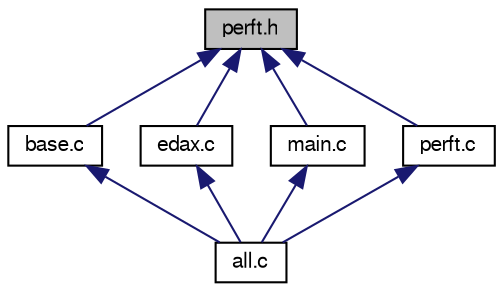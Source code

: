 digraph "perft.h"
{
 // LATEX_PDF_SIZE
  bgcolor="transparent";
  edge [fontname="FreeSans",fontsize="10",labelfontname="FreeSans",labelfontsize="10"];
  node [fontname="FreeSans",fontsize="10",shape=record];
  Node1 [label="perft.h",height=0.2,width=0.4,color="black", fillcolor="grey75", style="filled", fontcolor="black",tooltip="Move generator test header file."];
  Node1 -> Node2 [dir="back",color="midnightblue",fontsize="10",style="solid",fontname="FreeSans"];
  Node2 [label="base.c",height=0.2,width=0.4,color="black",URL="$base_8c.html",tooltip=" "];
  Node2 -> Node3 [dir="back",color="midnightblue",fontsize="10",style="solid",fontname="FreeSans"];
  Node3 [label="all.c",height=0.2,width=0.4,color="black",URL="$all_8c.html",tooltip="Gather all other files to facilitate compiler inter-procedural optimization."];
  Node1 -> Node4 [dir="back",color="midnightblue",fontsize="10",style="solid",fontname="FreeSans"];
  Node4 [label="edax.c",height=0.2,width=0.4,color="black",URL="$edax_8c.html",tooltip="Edax protocol."];
  Node4 -> Node3 [dir="back",color="midnightblue",fontsize="10",style="solid",fontname="FreeSans"];
  Node1 -> Node5 [dir="back",color="midnightblue",fontsize="10",style="solid",fontname="FreeSans"];
  Node5 [label="main.c",height=0.2,width=0.4,color="black",URL="$main_8c.html",tooltip="Main file."];
  Node5 -> Node3 [dir="back",color="midnightblue",fontsize="10",style="solid",fontname="FreeSans"];
  Node1 -> Node6 [dir="back",color="midnightblue",fontsize="10",style="solid",fontname="FreeSans"];
  Node6 [label="perft.c",height=0.2,width=0.4,color="black",URL="$perft_8c.html",tooltip="Move generator test."];
  Node6 -> Node3 [dir="back",color="midnightblue",fontsize="10",style="solid",fontname="FreeSans"];
}
